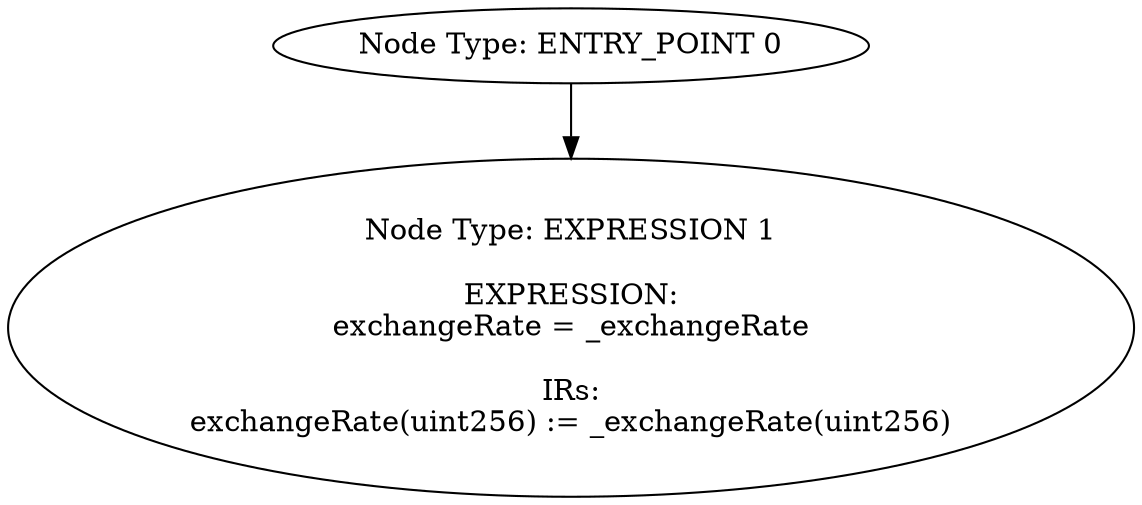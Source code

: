 digraph{
0[label="Node Type: ENTRY_POINT 0
"];
0->1;
1[label="Node Type: EXPRESSION 1

EXPRESSION:
exchangeRate = _exchangeRate

IRs:
exchangeRate(uint256) := _exchangeRate(uint256)"];
}
